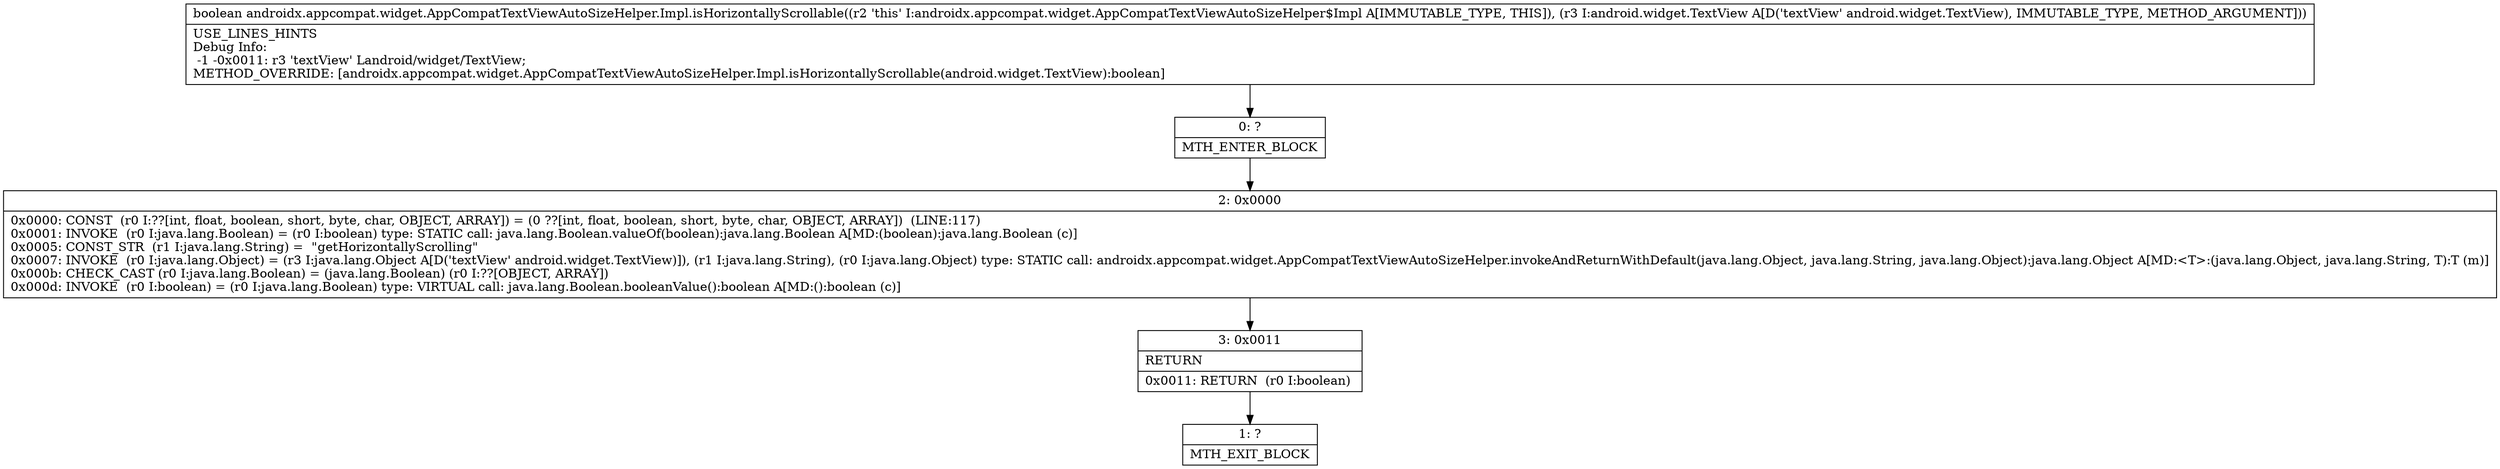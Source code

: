 digraph "CFG forandroidx.appcompat.widget.AppCompatTextViewAutoSizeHelper.Impl.isHorizontallyScrollable(Landroid\/widget\/TextView;)Z" {
Node_0 [shape=record,label="{0\:\ ?|MTH_ENTER_BLOCK\l}"];
Node_2 [shape=record,label="{2\:\ 0x0000|0x0000: CONST  (r0 I:??[int, float, boolean, short, byte, char, OBJECT, ARRAY]) = (0 ??[int, float, boolean, short, byte, char, OBJECT, ARRAY])  (LINE:117)\l0x0001: INVOKE  (r0 I:java.lang.Boolean) = (r0 I:boolean) type: STATIC call: java.lang.Boolean.valueOf(boolean):java.lang.Boolean A[MD:(boolean):java.lang.Boolean (c)]\l0x0005: CONST_STR  (r1 I:java.lang.String) =  \"getHorizontallyScrolling\" \l0x0007: INVOKE  (r0 I:java.lang.Object) = (r3 I:java.lang.Object A[D('textView' android.widget.TextView)]), (r1 I:java.lang.String), (r0 I:java.lang.Object) type: STATIC call: androidx.appcompat.widget.AppCompatTextViewAutoSizeHelper.invokeAndReturnWithDefault(java.lang.Object, java.lang.String, java.lang.Object):java.lang.Object A[MD:\<T\>:(java.lang.Object, java.lang.String, T):T (m)]\l0x000b: CHECK_CAST (r0 I:java.lang.Boolean) = (java.lang.Boolean) (r0 I:??[OBJECT, ARRAY]) \l0x000d: INVOKE  (r0 I:boolean) = (r0 I:java.lang.Boolean) type: VIRTUAL call: java.lang.Boolean.booleanValue():boolean A[MD:():boolean (c)]\l}"];
Node_3 [shape=record,label="{3\:\ 0x0011|RETURN\l|0x0011: RETURN  (r0 I:boolean) \l}"];
Node_1 [shape=record,label="{1\:\ ?|MTH_EXIT_BLOCK\l}"];
MethodNode[shape=record,label="{boolean androidx.appcompat.widget.AppCompatTextViewAutoSizeHelper.Impl.isHorizontallyScrollable((r2 'this' I:androidx.appcompat.widget.AppCompatTextViewAutoSizeHelper$Impl A[IMMUTABLE_TYPE, THIS]), (r3 I:android.widget.TextView A[D('textView' android.widget.TextView), IMMUTABLE_TYPE, METHOD_ARGUMENT]))  | USE_LINES_HINTS\lDebug Info:\l  \-1 \-0x0011: r3 'textView' Landroid\/widget\/TextView;\lMETHOD_OVERRIDE: [androidx.appcompat.widget.AppCompatTextViewAutoSizeHelper.Impl.isHorizontallyScrollable(android.widget.TextView):boolean]\l}"];
MethodNode -> Node_0;Node_0 -> Node_2;
Node_2 -> Node_3;
Node_3 -> Node_1;
}

